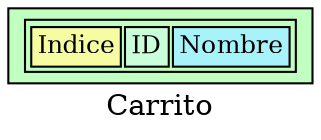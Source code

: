 digraph G {
node[shape=box fontsize=12 fillcolor="darkseagreen1" style="filled"];
label="Carrito";
nodo [ label = <
<table border="1">
<tr>
<td align="text" bgcolor="#f5fca2">Indice</td>
<td align="text" bgcolor="#cbffd9">ID</td>
<td align="text" bgcolor="#a8f2f9">Nombre</td>
</tr>
</table>
>
]
}